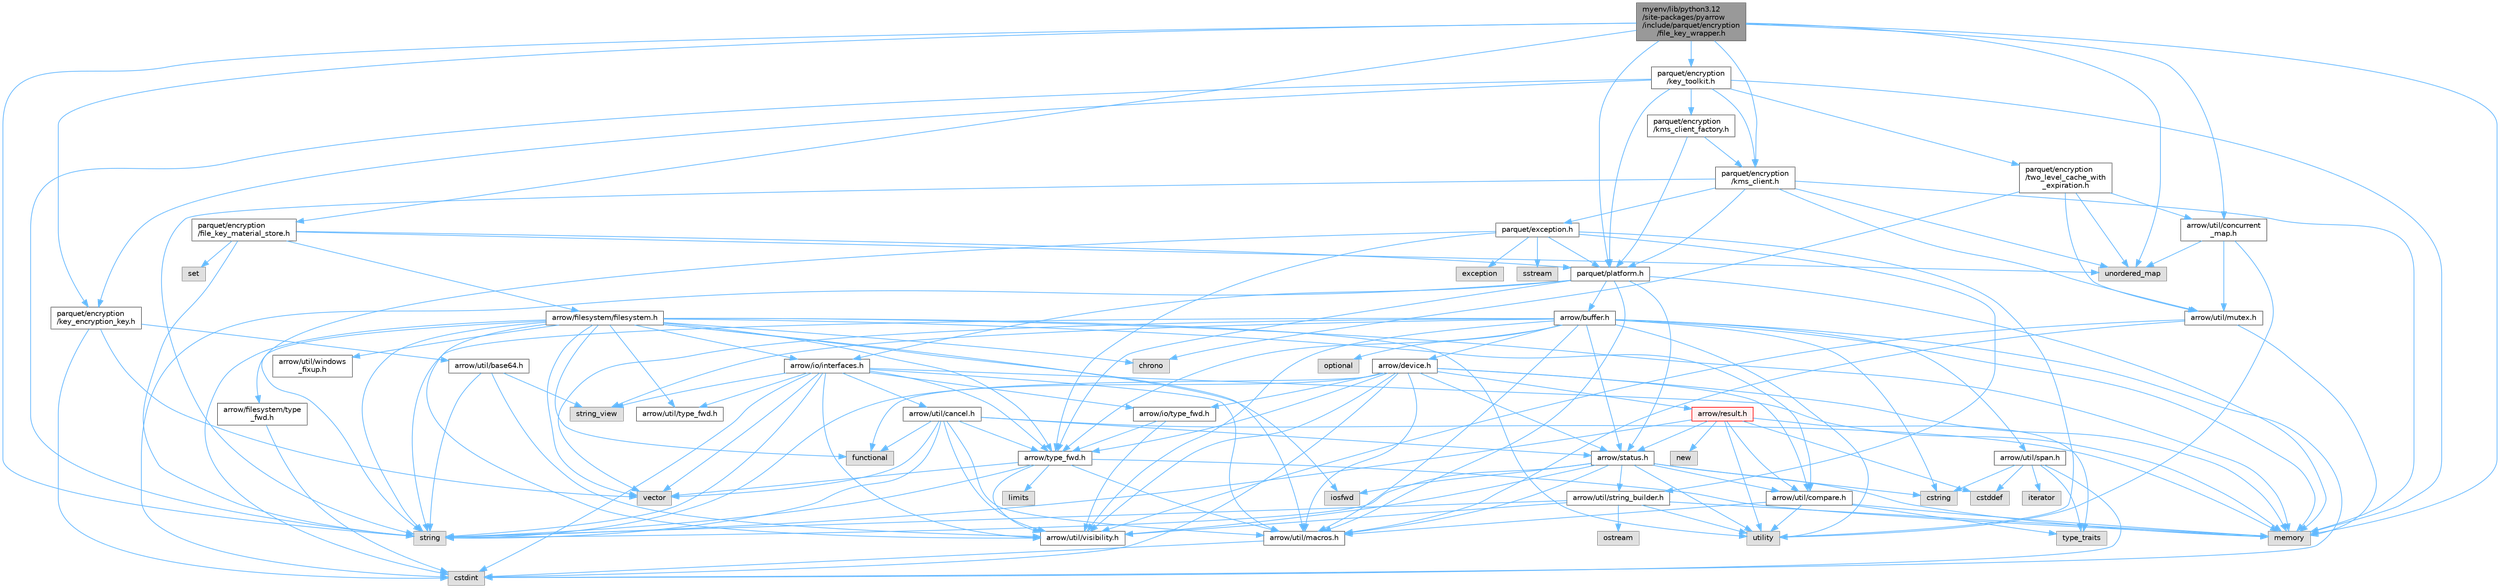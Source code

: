 digraph "myenv/lib/python3.12/site-packages/pyarrow/include/parquet/encryption/file_key_wrapper.h"
{
 // LATEX_PDF_SIZE
  bgcolor="transparent";
  edge [fontname=Helvetica,fontsize=10,labelfontname=Helvetica,labelfontsize=10];
  node [fontname=Helvetica,fontsize=10,shape=box,height=0.2,width=0.4];
  Node1 [id="Node000001",label="myenv/lib/python3.12\l/site-packages/pyarrow\l/include/parquet/encryption\l/file_key_wrapper.h",height=0.2,width=0.4,color="gray40", fillcolor="grey60", style="filled", fontcolor="black",tooltip=" "];
  Node1 -> Node2 [id="edge1_Node000001_Node000002",color="steelblue1",style="solid",tooltip=" "];
  Node2 [id="Node000002",label="memory",height=0.2,width=0.4,color="grey60", fillcolor="#E0E0E0", style="filled",tooltip=" "];
  Node1 -> Node3 [id="edge2_Node000001_Node000003",color="steelblue1",style="solid",tooltip=" "];
  Node3 [id="Node000003",label="string",height=0.2,width=0.4,color="grey60", fillcolor="#E0E0E0", style="filled",tooltip=" "];
  Node1 -> Node4 [id="edge3_Node000001_Node000004",color="steelblue1",style="solid",tooltip=" "];
  Node4 [id="Node000004",label="unordered_map",height=0.2,width=0.4,color="grey60", fillcolor="#E0E0E0", style="filled",tooltip=" "];
  Node1 -> Node5 [id="edge4_Node000001_Node000005",color="steelblue1",style="solid",tooltip=" "];
  Node5 [id="Node000005",label="arrow/util/concurrent\l_map.h",height=0.2,width=0.4,color="grey40", fillcolor="white", style="filled",URL="$concurrent__map_8h.html",tooltip=" "];
  Node5 -> Node4 [id="edge5_Node000005_Node000004",color="steelblue1",style="solid",tooltip=" "];
  Node5 -> Node6 [id="edge6_Node000005_Node000006",color="steelblue1",style="solid",tooltip=" "];
  Node6 [id="Node000006",label="utility",height=0.2,width=0.4,color="grey60", fillcolor="#E0E0E0", style="filled",tooltip=" "];
  Node5 -> Node7 [id="edge7_Node000005_Node000007",color="steelblue1",style="solid",tooltip=" "];
  Node7 [id="Node000007",label="arrow/util/mutex.h",height=0.2,width=0.4,color="grey40", fillcolor="white", style="filled",URL="$mutex_8h.html",tooltip=" "];
  Node7 -> Node2 [id="edge8_Node000007_Node000002",color="steelblue1",style="solid",tooltip=" "];
  Node7 -> Node8 [id="edge9_Node000007_Node000008",color="steelblue1",style="solid",tooltip=" "];
  Node8 [id="Node000008",label="arrow/util/macros.h",height=0.2,width=0.4,color="grey40", fillcolor="white", style="filled",URL="$macros_8h.html",tooltip=" "];
  Node8 -> Node9 [id="edge10_Node000008_Node000009",color="steelblue1",style="solid",tooltip=" "];
  Node9 [id="Node000009",label="cstdint",height=0.2,width=0.4,color="grey60", fillcolor="#E0E0E0", style="filled",tooltip=" "];
  Node7 -> Node10 [id="edge11_Node000007_Node000010",color="steelblue1",style="solid",tooltip=" "];
  Node10 [id="Node000010",label="arrow/util/visibility.h",height=0.2,width=0.4,color="grey40", fillcolor="white", style="filled",URL="$include_2arrow_2util_2visibility_8h.html",tooltip=" "];
  Node1 -> Node11 [id="edge12_Node000001_Node000011",color="steelblue1",style="solid",tooltip=" "];
  Node11 [id="Node000011",label="parquet/encryption\l/file_key_material_store.h",height=0.2,width=0.4,color="grey40", fillcolor="white", style="filled",URL="$file__key__material__store_8h.html",tooltip=" "];
  Node11 -> Node12 [id="edge13_Node000011_Node000012",color="steelblue1",style="solid",tooltip=" "];
  Node12 [id="Node000012",label="set",height=0.2,width=0.4,color="grey60", fillcolor="#E0E0E0", style="filled",tooltip=" "];
  Node11 -> Node3 [id="edge14_Node000011_Node000003",color="steelblue1",style="solid",tooltip=" "];
  Node11 -> Node4 [id="edge15_Node000011_Node000004",color="steelblue1",style="solid",tooltip=" "];
  Node11 -> Node13 [id="edge16_Node000011_Node000013",color="steelblue1",style="solid",tooltip=" "];
  Node13 [id="Node000013",label="arrow/filesystem/filesystem.h",height=0.2,width=0.4,color="grey40", fillcolor="white", style="filled",URL="$include_2arrow_2filesystem_2filesystem_8h.html",tooltip=" "];
  Node13 -> Node14 [id="edge17_Node000013_Node000014",color="steelblue1",style="solid",tooltip=" "];
  Node14 [id="Node000014",label="chrono",height=0.2,width=0.4,color="grey60", fillcolor="#E0E0E0", style="filled",tooltip=" "];
  Node13 -> Node9 [id="edge18_Node000013_Node000009",color="steelblue1",style="solid",tooltip=" "];
  Node13 -> Node15 [id="edge19_Node000013_Node000015",color="steelblue1",style="solid",tooltip=" "];
  Node15 [id="Node000015",label="functional",height=0.2,width=0.4,color="grey60", fillcolor="#E0E0E0", style="filled",tooltip=" "];
  Node13 -> Node16 [id="edge20_Node000013_Node000016",color="steelblue1",style="solid",tooltip=" "];
  Node16 [id="Node000016",label="iosfwd",height=0.2,width=0.4,color="grey60", fillcolor="#E0E0E0", style="filled",tooltip=" "];
  Node13 -> Node2 [id="edge21_Node000013_Node000002",color="steelblue1",style="solid",tooltip=" "];
  Node13 -> Node3 [id="edge22_Node000013_Node000003",color="steelblue1",style="solid",tooltip=" "];
  Node13 -> Node6 [id="edge23_Node000013_Node000006",color="steelblue1",style="solid",tooltip=" "];
  Node13 -> Node17 [id="edge24_Node000013_Node000017",color="steelblue1",style="solid",tooltip=" "];
  Node17 [id="Node000017",label="vector",height=0.2,width=0.4,color="grey60", fillcolor="#E0E0E0", style="filled",tooltip=" "];
  Node13 -> Node18 [id="edge25_Node000013_Node000018",color="steelblue1",style="solid",tooltip=" "];
  Node18 [id="Node000018",label="arrow/filesystem/type\l_fwd.h",height=0.2,width=0.4,color="grey40", fillcolor="white", style="filled",URL="$arrow_2filesystem_2type__fwd_8h.html",tooltip=" "];
  Node18 -> Node9 [id="edge26_Node000018_Node000009",color="steelblue1",style="solid",tooltip=" "];
  Node13 -> Node19 [id="edge27_Node000013_Node000019",color="steelblue1",style="solid",tooltip=" "];
  Node19 [id="Node000019",label="arrow/io/interfaces.h",height=0.2,width=0.4,color="grey40", fillcolor="white", style="filled",URL="$interfaces_8h.html",tooltip=" "];
  Node19 -> Node9 [id="edge28_Node000019_Node000009",color="steelblue1",style="solid",tooltip=" "];
  Node19 -> Node2 [id="edge29_Node000019_Node000002",color="steelblue1",style="solid",tooltip=" "];
  Node19 -> Node3 [id="edge30_Node000019_Node000003",color="steelblue1",style="solid",tooltip=" "];
  Node19 -> Node20 [id="edge31_Node000019_Node000020",color="steelblue1",style="solid",tooltip=" "];
  Node20 [id="Node000020",label="string_view",height=0.2,width=0.4,color="grey60", fillcolor="#E0E0E0", style="filled",tooltip=" "];
  Node19 -> Node17 [id="edge32_Node000019_Node000017",color="steelblue1",style="solid",tooltip=" "];
  Node19 -> Node21 [id="edge33_Node000019_Node000021",color="steelblue1",style="solid",tooltip=" "];
  Node21 [id="Node000021",label="arrow/io/type_fwd.h",height=0.2,width=0.4,color="grey40", fillcolor="white", style="filled",URL="$arrow_2io_2type__fwd_8h.html",tooltip=" "];
  Node21 -> Node22 [id="edge34_Node000021_Node000022",color="steelblue1",style="solid",tooltip=" "];
  Node22 [id="Node000022",label="arrow/type_fwd.h",height=0.2,width=0.4,color="grey40", fillcolor="white", style="filled",URL="$arrow_2type__fwd_8h.html",tooltip=" "];
  Node22 -> Node23 [id="edge35_Node000022_Node000023",color="steelblue1",style="solid",tooltip=" "];
  Node23 [id="Node000023",label="limits",height=0.2,width=0.4,color="grey60", fillcolor="#E0E0E0", style="filled",tooltip=" "];
  Node22 -> Node2 [id="edge36_Node000022_Node000002",color="steelblue1",style="solid",tooltip=" "];
  Node22 -> Node3 [id="edge37_Node000022_Node000003",color="steelblue1",style="solid",tooltip=" "];
  Node22 -> Node17 [id="edge38_Node000022_Node000017",color="steelblue1",style="solid",tooltip=" "];
  Node22 -> Node8 [id="edge39_Node000022_Node000008",color="steelblue1",style="solid",tooltip=" "];
  Node22 -> Node10 [id="edge40_Node000022_Node000010",color="steelblue1",style="solid",tooltip=" "];
  Node21 -> Node10 [id="edge41_Node000021_Node000010",color="steelblue1",style="solid",tooltip=" "];
  Node19 -> Node22 [id="edge42_Node000019_Node000022",color="steelblue1",style="solid",tooltip=" "];
  Node19 -> Node24 [id="edge43_Node000019_Node000024",color="steelblue1",style="solid",tooltip=" "];
  Node24 [id="Node000024",label="arrow/util/cancel.h",height=0.2,width=0.4,color="grey40", fillcolor="white", style="filled",URL="$cancel_8h.html",tooltip=" "];
  Node24 -> Node15 [id="edge44_Node000024_Node000015",color="steelblue1",style="solid",tooltip=" "];
  Node24 -> Node2 [id="edge45_Node000024_Node000002",color="steelblue1",style="solid",tooltip=" "];
  Node24 -> Node3 [id="edge46_Node000024_Node000003",color="steelblue1",style="solid",tooltip=" "];
  Node24 -> Node17 [id="edge47_Node000024_Node000017",color="steelblue1",style="solid",tooltip=" "];
  Node24 -> Node25 [id="edge48_Node000024_Node000025",color="steelblue1",style="solid",tooltip=" "];
  Node25 [id="Node000025",label="arrow/status.h",height=0.2,width=0.4,color="grey40", fillcolor="white", style="filled",URL="$status_8h.html",tooltip=" "];
  Node25 -> Node26 [id="edge49_Node000025_Node000026",color="steelblue1",style="solid",tooltip=" "];
  Node26 [id="Node000026",label="cstring",height=0.2,width=0.4,color="grey60", fillcolor="#E0E0E0", style="filled",tooltip=" "];
  Node25 -> Node16 [id="edge50_Node000025_Node000016",color="steelblue1",style="solid",tooltip=" "];
  Node25 -> Node2 [id="edge51_Node000025_Node000002",color="steelblue1",style="solid",tooltip=" "];
  Node25 -> Node3 [id="edge52_Node000025_Node000003",color="steelblue1",style="solid",tooltip=" "];
  Node25 -> Node6 [id="edge53_Node000025_Node000006",color="steelblue1",style="solid",tooltip=" "];
  Node25 -> Node27 [id="edge54_Node000025_Node000027",color="steelblue1",style="solid",tooltip=" "];
  Node27 [id="Node000027",label="arrow/util/compare.h",height=0.2,width=0.4,color="grey40", fillcolor="white", style="filled",URL="$util_2compare_8h.html",tooltip=" "];
  Node27 -> Node2 [id="edge55_Node000027_Node000002",color="steelblue1",style="solid",tooltip=" "];
  Node27 -> Node28 [id="edge56_Node000027_Node000028",color="steelblue1",style="solid",tooltip=" "];
  Node28 [id="Node000028",label="type_traits",height=0.2,width=0.4,color="grey60", fillcolor="#E0E0E0", style="filled",tooltip=" "];
  Node27 -> Node6 [id="edge57_Node000027_Node000006",color="steelblue1",style="solid",tooltip=" "];
  Node27 -> Node8 [id="edge58_Node000027_Node000008",color="steelblue1",style="solid",tooltip=" "];
  Node25 -> Node8 [id="edge59_Node000025_Node000008",color="steelblue1",style="solid",tooltip=" "];
  Node25 -> Node29 [id="edge60_Node000025_Node000029",color="steelblue1",style="solid",tooltip=" "];
  Node29 [id="Node000029",label="arrow/util/string_builder.h",height=0.2,width=0.4,color="grey40", fillcolor="white", style="filled",URL="$string__builder_8h.html",tooltip=" "];
  Node29 -> Node2 [id="edge61_Node000029_Node000002",color="steelblue1",style="solid",tooltip=" "];
  Node29 -> Node30 [id="edge62_Node000029_Node000030",color="steelblue1",style="solid",tooltip=" "];
  Node30 [id="Node000030",label="ostream",height=0.2,width=0.4,color="grey60", fillcolor="#E0E0E0", style="filled",tooltip=" "];
  Node29 -> Node3 [id="edge63_Node000029_Node000003",color="steelblue1",style="solid",tooltip=" "];
  Node29 -> Node6 [id="edge64_Node000029_Node000006",color="steelblue1",style="solid",tooltip=" "];
  Node29 -> Node10 [id="edge65_Node000029_Node000010",color="steelblue1",style="solid",tooltip=" "];
  Node25 -> Node10 [id="edge66_Node000025_Node000010",color="steelblue1",style="solid",tooltip=" "];
  Node24 -> Node22 [id="edge67_Node000024_Node000022",color="steelblue1",style="solid",tooltip=" "];
  Node24 -> Node8 [id="edge68_Node000024_Node000008",color="steelblue1",style="solid",tooltip=" "];
  Node24 -> Node10 [id="edge69_Node000024_Node000010",color="steelblue1",style="solid",tooltip=" "];
  Node19 -> Node8 [id="edge70_Node000019_Node000008",color="steelblue1",style="solid",tooltip=" "];
  Node19 -> Node31 [id="edge71_Node000019_Node000031",color="steelblue1",style="solid",tooltip=" "];
  Node31 [id="Node000031",label="arrow/util/type_fwd.h",height=0.2,width=0.4,color="grey40", fillcolor="white", style="filled",URL="$arrow_2util_2type__fwd_8h.html",tooltip=" "];
  Node19 -> Node10 [id="edge72_Node000019_Node000010",color="steelblue1",style="solid",tooltip=" "];
  Node13 -> Node22 [id="edge73_Node000013_Node000022",color="steelblue1",style="solid",tooltip=" "];
  Node13 -> Node27 [id="edge74_Node000013_Node000027",color="steelblue1",style="solid",tooltip=" "];
  Node13 -> Node8 [id="edge75_Node000013_Node000008",color="steelblue1",style="solid",tooltip=" "];
  Node13 -> Node31 [id="edge76_Node000013_Node000031",color="steelblue1",style="solid",tooltip=" "];
  Node13 -> Node10 [id="edge77_Node000013_Node000010",color="steelblue1",style="solid",tooltip=" "];
  Node13 -> Node32 [id="edge78_Node000013_Node000032",color="steelblue1",style="solid",tooltip=" "];
  Node32 [id="Node000032",label="arrow/util/windows\l_fixup.h",height=0.2,width=0.4,color="grey40", fillcolor="white", style="filled",URL="$arrow_2util_2windows__fixup_8h.html",tooltip=" "];
  Node11 -> Node33 [id="edge79_Node000011_Node000033",color="steelblue1",style="solid",tooltip=" "];
  Node33 [id="Node000033",label="parquet/platform.h",height=0.2,width=0.4,color="grey40", fillcolor="white", style="filled",URL="$include_2parquet_2platform_8h.html",tooltip=" "];
  Node33 -> Node9 [id="edge80_Node000033_Node000009",color="steelblue1",style="solid",tooltip=" "];
  Node33 -> Node2 [id="edge81_Node000033_Node000002",color="steelblue1",style="solid",tooltip=" "];
  Node33 -> Node34 [id="edge82_Node000033_Node000034",color="steelblue1",style="solid",tooltip=" "];
  Node34 [id="Node000034",label="arrow/buffer.h",height=0.2,width=0.4,color="grey40", fillcolor="white", style="filled",URL="$buffer_8h.html",tooltip=" "];
  Node34 -> Node9 [id="edge83_Node000034_Node000009",color="steelblue1",style="solid",tooltip=" "];
  Node34 -> Node26 [id="edge84_Node000034_Node000026",color="steelblue1",style="solid",tooltip=" "];
  Node34 -> Node2 [id="edge85_Node000034_Node000002",color="steelblue1",style="solid",tooltip=" "];
  Node34 -> Node35 [id="edge86_Node000034_Node000035",color="steelblue1",style="solid",tooltip=" "];
  Node35 [id="Node000035",label="optional",height=0.2,width=0.4,color="grey60", fillcolor="#E0E0E0", style="filled",tooltip=" "];
  Node34 -> Node3 [id="edge87_Node000034_Node000003",color="steelblue1",style="solid",tooltip=" "];
  Node34 -> Node20 [id="edge88_Node000034_Node000020",color="steelblue1",style="solid",tooltip=" "];
  Node34 -> Node6 [id="edge89_Node000034_Node000006",color="steelblue1",style="solid",tooltip=" "];
  Node34 -> Node17 [id="edge90_Node000034_Node000017",color="steelblue1",style="solid",tooltip=" "];
  Node34 -> Node36 [id="edge91_Node000034_Node000036",color="steelblue1",style="solid",tooltip=" "];
  Node36 [id="Node000036",label="arrow/device.h",height=0.2,width=0.4,color="grey40", fillcolor="white", style="filled",URL="$device_8h.html",tooltip=" "];
  Node36 -> Node9 [id="edge92_Node000036_Node000009",color="steelblue1",style="solid",tooltip=" "];
  Node36 -> Node15 [id="edge93_Node000036_Node000015",color="steelblue1",style="solid",tooltip=" "];
  Node36 -> Node2 [id="edge94_Node000036_Node000002",color="steelblue1",style="solid",tooltip=" "];
  Node36 -> Node3 [id="edge95_Node000036_Node000003",color="steelblue1",style="solid",tooltip=" "];
  Node36 -> Node21 [id="edge96_Node000036_Node000021",color="steelblue1",style="solid",tooltip=" "];
  Node36 -> Node37 [id="edge97_Node000036_Node000037",color="steelblue1",style="solid",tooltip=" "];
  Node37 [id="Node000037",label="arrow/result.h",height=0.2,width=0.4,color="red", fillcolor="#FFF0F0", style="filled",URL="$result_8h.html",tooltip=" "];
  Node37 -> Node38 [id="edge98_Node000037_Node000038",color="steelblue1",style="solid",tooltip=" "];
  Node38 [id="Node000038",label="cstddef",height=0.2,width=0.4,color="grey60", fillcolor="#E0E0E0", style="filled",tooltip=" "];
  Node37 -> Node39 [id="edge99_Node000037_Node000039",color="steelblue1",style="solid",tooltip=" "];
  Node39 [id="Node000039",label="new",height=0.2,width=0.4,color="grey60", fillcolor="#E0E0E0", style="filled",tooltip=" "];
  Node37 -> Node3 [id="edge100_Node000037_Node000003",color="steelblue1",style="solid",tooltip=" "];
  Node37 -> Node28 [id="edge101_Node000037_Node000028",color="steelblue1",style="solid",tooltip=" "];
  Node37 -> Node6 [id="edge102_Node000037_Node000006",color="steelblue1",style="solid",tooltip=" "];
  Node37 -> Node25 [id="edge103_Node000037_Node000025",color="steelblue1",style="solid",tooltip=" "];
  Node37 -> Node27 [id="edge104_Node000037_Node000027",color="steelblue1",style="solid",tooltip=" "];
  Node36 -> Node25 [id="edge105_Node000036_Node000025",color="steelblue1",style="solid",tooltip=" "];
  Node36 -> Node22 [id="edge106_Node000036_Node000022",color="steelblue1",style="solid",tooltip=" "];
  Node36 -> Node27 [id="edge107_Node000036_Node000027",color="steelblue1",style="solid",tooltip=" "];
  Node36 -> Node8 [id="edge108_Node000036_Node000008",color="steelblue1",style="solid",tooltip=" "];
  Node36 -> Node10 [id="edge109_Node000036_Node000010",color="steelblue1",style="solid",tooltip=" "];
  Node34 -> Node25 [id="edge110_Node000034_Node000025",color="steelblue1",style="solid",tooltip=" "];
  Node34 -> Node22 [id="edge111_Node000034_Node000022",color="steelblue1",style="solid",tooltip=" "];
  Node34 -> Node8 [id="edge112_Node000034_Node000008",color="steelblue1",style="solid",tooltip=" "];
  Node34 -> Node42 [id="edge113_Node000034_Node000042",color="steelblue1",style="solid",tooltip=" "];
  Node42 [id="Node000042",label="arrow/util/span.h",height=0.2,width=0.4,color="grey40", fillcolor="white", style="filled",URL="$span_8h.html",tooltip=" "];
  Node42 -> Node38 [id="edge114_Node000042_Node000038",color="steelblue1",style="solid",tooltip=" "];
  Node42 -> Node9 [id="edge115_Node000042_Node000009",color="steelblue1",style="solid",tooltip=" "];
  Node42 -> Node26 [id="edge116_Node000042_Node000026",color="steelblue1",style="solid",tooltip=" "];
  Node42 -> Node43 [id="edge117_Node000042_Node000043",color="steelblue1",style="solid",tooltip=" "];
  Node43 [id="Node000043",label="iterator",height=0.2,width=0.4,color="grey60", fillcolor="#E0E0E0", style="filled",tooltip=" "];
  Node42 -> Node28 [id="edge118_Node000042_Node000028",color="steelblue1",style="solid",tooltip=" "];
  Node34 -> Node10 [id="edge119_Node000034_Node000010",color="steelblue1",style="solid",tooltip=" "];
  Node33 -> Node19 [id="edge120_Node000033_Node000019",color="steelblue1",style="solid",tooltip=" "];
  Node33 -> Node25 [id="edge121_Node000033_Node000025",color="steelblue1",style="solid",tooltip=" "];
  Node33 -> Node22 [id="edge122_Node000033_Node000022",color="steelblue1",style="solid",tooltip=" "];
  Node33 -> Node8 [id="edge123_Node000033_Node000008",color="steelblue1",style="solid",tooltip=" "];
  Node1 -> Node44 [id="edge124_Node000001_Node000044",color="steelblue1",style="solid",tooltip=" "];
  Node44 [id="Node000044",label="parquet/encryption\l/key_encryption_key.h",height=0.2,width=0.4,color="grey40", fillcolor="white", style="filled",URL="$key__encryption__key_8h.html",tooltip=" "];
  Node44 -> Node9 [id="edge125_Node000044_Node000009",color="steelblue1",style="solid",tooltip=" "];
  Node44 -> Node17 [id="edge126_Node000044_Node000017",color="steelblue1",style="solid",tooltip=" "];
  Node44 -> Node45 [id="edge127_Node000044_Node000045",color="steelblue1",style="solid",tooltip=" "];
  Node45 [id="Node000045",label="arrow/util/base64.h",height=0.2,width=0.4,color="grey40", fillcolor="white", style="filled",URL="$base64_8h.html",tooltip=" "];
  Node45 -> Node3 [id="edge128_Node000045_Node000003",color="steelblue1",style="solid",tooltip=" "];
  Node45 -> Node20 [id="edge129_Node000045_Node000020",color="steelblue1",style="solid",tooltip=" "];
  Node45 -> Node10 [id="edge130_Node000045_Node000010",color="steelblue1",style="solid",tooltip=" "];
  Node1 -> Node46 [id="edge131_Node000001_Node000046",color="steelblue1",style="solid",tooltip=" "];
  Node46 [id="Node000046",label="parquet/encryption\l/key_toolkit.h",height=0.2,width=0.4,color="grey40", fillcolor="white", style="filled",URL="$key__toolkit_8h.html",tooltip=" "];
  Node46 -> Node2 [id="edge132_Node000046_Node000002",color="steelblue1",style="solid",tooltip=" "];
  Node46 -> Node3 [id="edge133_Node000046_Node000003",color="steelblue1",style="solid",tooltip=" "];
  Node46 -> Node44 [id="edge134_Node000046_Node000044",color="steelblue1",style="solid",tooltip=" "];
  Node46 -> Node47 [id="edge135_Node000046_Node000047",color="steelblue1",style="solid",tooltip=" "];
  Node47 [id="Node000047",label="parquet/encryption\l/kms_client.h",height=0.2,width=0.4,color="grey40", fillcolor="white", style="filled",URL="$kms__client_8h.html",tooltip=" "];
  Node47 -> Node2 [id="edge136_Node000047_Node000002",color="steelblue1",style="solid",tooltip=" "];
  Node47 -> Node3 [id="edge137_Node000047_Node000003",color="steelblue1",style="solid",tooltip=" "];
  Node47 -> Node4 [id="edge138_Node000047_Node000004",color="steelblue1",style="solid",tooltip=" "];
  Node47 -> Node7 [id="edge139_Node000047_Node000007",color="steelblue1",style="solid",tooltip=" "];
  Node47 -> Node48 [id="edge140_Node000047_Node000048",color="steelblue1",style="solid",tooltip=" "];
  Node48 [id="Node000048",label="parquet/exception.h",height=0.2,width=0.4,color="grey40", fillcolor="white", style="filled",URL="$exception_8h.html",tooltip=" "];
  Node48 -> Node49 [id="edge141_Node000048_Node000049",color="steelblue1",style="solid",tooltip=" "];
  Node49 [id="Node000049",label="exception",height=0.2,width=0.4,color="grey60", fillcolor="#E0E0E0", style="filled",tooltip=" "];
  Node48 -> Node50 [id="edge142_Node000048_Node000050",color="steelblue1",style="solid",tooltip=" "];
  Node50 [id="Node000050",label="sstream",height=0.2,width=0.4,color="grey60", fillcolor="#E0E0E0", style="filled",tooltip=" "];
  Node48 -> Node3 [id="edge143_Node000048_Node000003",color="steelblue1",style="solid",tooltip=" "];
  Node48 -> Node6 [id="edge144_Node000048_Node000006",color="steelblue1",style="solid",tooltip=" "];
  Node48 -> Node22 [id="edge145_Node000048_Node000022",color="steelblue1",style="solid",tooltip=" "];
  Node48 -> Node29 [id="edge146_Node000048_Node000029",color="steelblue1",style="solid",tooltip=" "];
  Node48 -> Node33 [id="edge147_Node000048_Node000033",color="steelblue1",style="solid",tooltip=" "];
  Node47 -> Node33 [id="edge148_Node000047_Node000033",color="steelblue1",style="solid",tooltip=" "];
  Node46 -> Node51 [id="edge149_Node000046_Node000051",color="steelblue1",style="solid",tooltip=" "];
  Node51 [id="Node000051",label="parquet/encryption\l/kms_client_factory.h",height=0.2,width=0.4,color="grey40", fillcolor="white", style="filled",URL="$kms__client__factory_8h.html",tooltip=" "];
  Node51 -> Node47 [id="edge150_Node000051_Node000047",color="steelblue1",style="solid",tooltip=" "];
  Node51 -> Node33 [id="edge151_Node000051_Node000033",color="steelblue1",style="solid",tooltip=" "];
  Node46 -> Node52 [id="edge152_Node000046_Node000052",color="steelblue1",style="solid",tooltip=" "];
  Node52 [id="Node000052",label="parquet/encryption\l/two_level_cache_with\l_expiration.h",height=0.2,width=0.4,color="grey40", fillcolor="white", style="filled",URL="$two__level__cache__with__expiration_8h.html",tooltip=" "];
  Node52 -> Node14 [id="edge153_Node000052_Node000014",color="steelblue1",style="solid",tooltip=" "];
  Node52 -> Node4 [id="edge154_Node000052_Node000004",color="steelblue1",style="solid",tooltip=" "];
  Node52 -> Node5 [id="edge155_Node000052_Node000005",color="steelblue1",style="solid",tooltip=" "];
  Node52 -> Node7 [id="edge156_Node000052_Node000007",color="steelblue1",style="solid",tooltip=" "];
  Node46 -> Node33 [id="edge157_Node000046_Node000033",color="steelblue1",style="solid",tooltip=" "];
  Node1 -> Node47 [id="edge158_Node000001_Node000047",color="steelblue1",style="solid",tooltip=" "];
  Node1 -> Node33 [id="edge159_Node000001_Node000033",color="steelblue1",style="solid",tooltip=" "];
}
